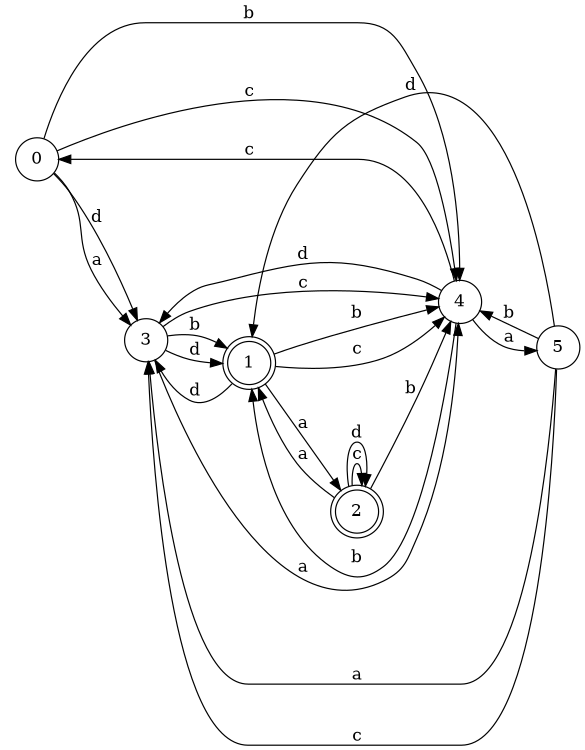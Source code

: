 digraph n5_1 {
__start0 [label="" shape="none"];

rankdir=LR;
size="8,5";

s0 [style="filled", color="black", fillcolor="white" shape="circle", label="0"];
s1 [style="rounded,filled", color="black", fillcolor="white" shape="doublecircle", label="1"];
s2 [style="rounded,filled", color="black", fillcolor="white" shape="doublecircle", label="2"];
s3 [style="filled", color="black", fillcolor="white" shape="circle", label="3"];
s4 [style="filled", color="black", fillcolor="white" shape="circle", label="4"];
s5 [style="filled", color="black", fillcolor="white" shape="circle", label="5"];
s0 -> s3 [label="a"];
s0 -> s4 [label="b"];
s0 -> s4 [label="c"];
s0 -> s3 [label="d"];
s1 -> s2 [label="a"];
s1 -> s4 [label="b"];
s1 -> s4 [label="c"];
s1 -> s3 [label="d"];
s2 -> s1 [label="a"];
s2 -> s4 [label="b"];
s2 -> s2 [label="c"];
s2 -> s2 [label="d"];
s3 -> s4 [label="a"];
s3 -> s1 [label="b"];
s3 -> s4 [label="c"];
s3 -> s1 [label="d"];
s4 -> s5 [label="a"];
s4 -> s1 [label="b"];
s4 -> s0 [label="c"];
s4 -> s3 [label="d"];
s5 -> s3 [label="a"];
s5 -> s4 [label="b"];
s5 -> s3 [label="c"];
s5 -> s1 [label="d"];

}